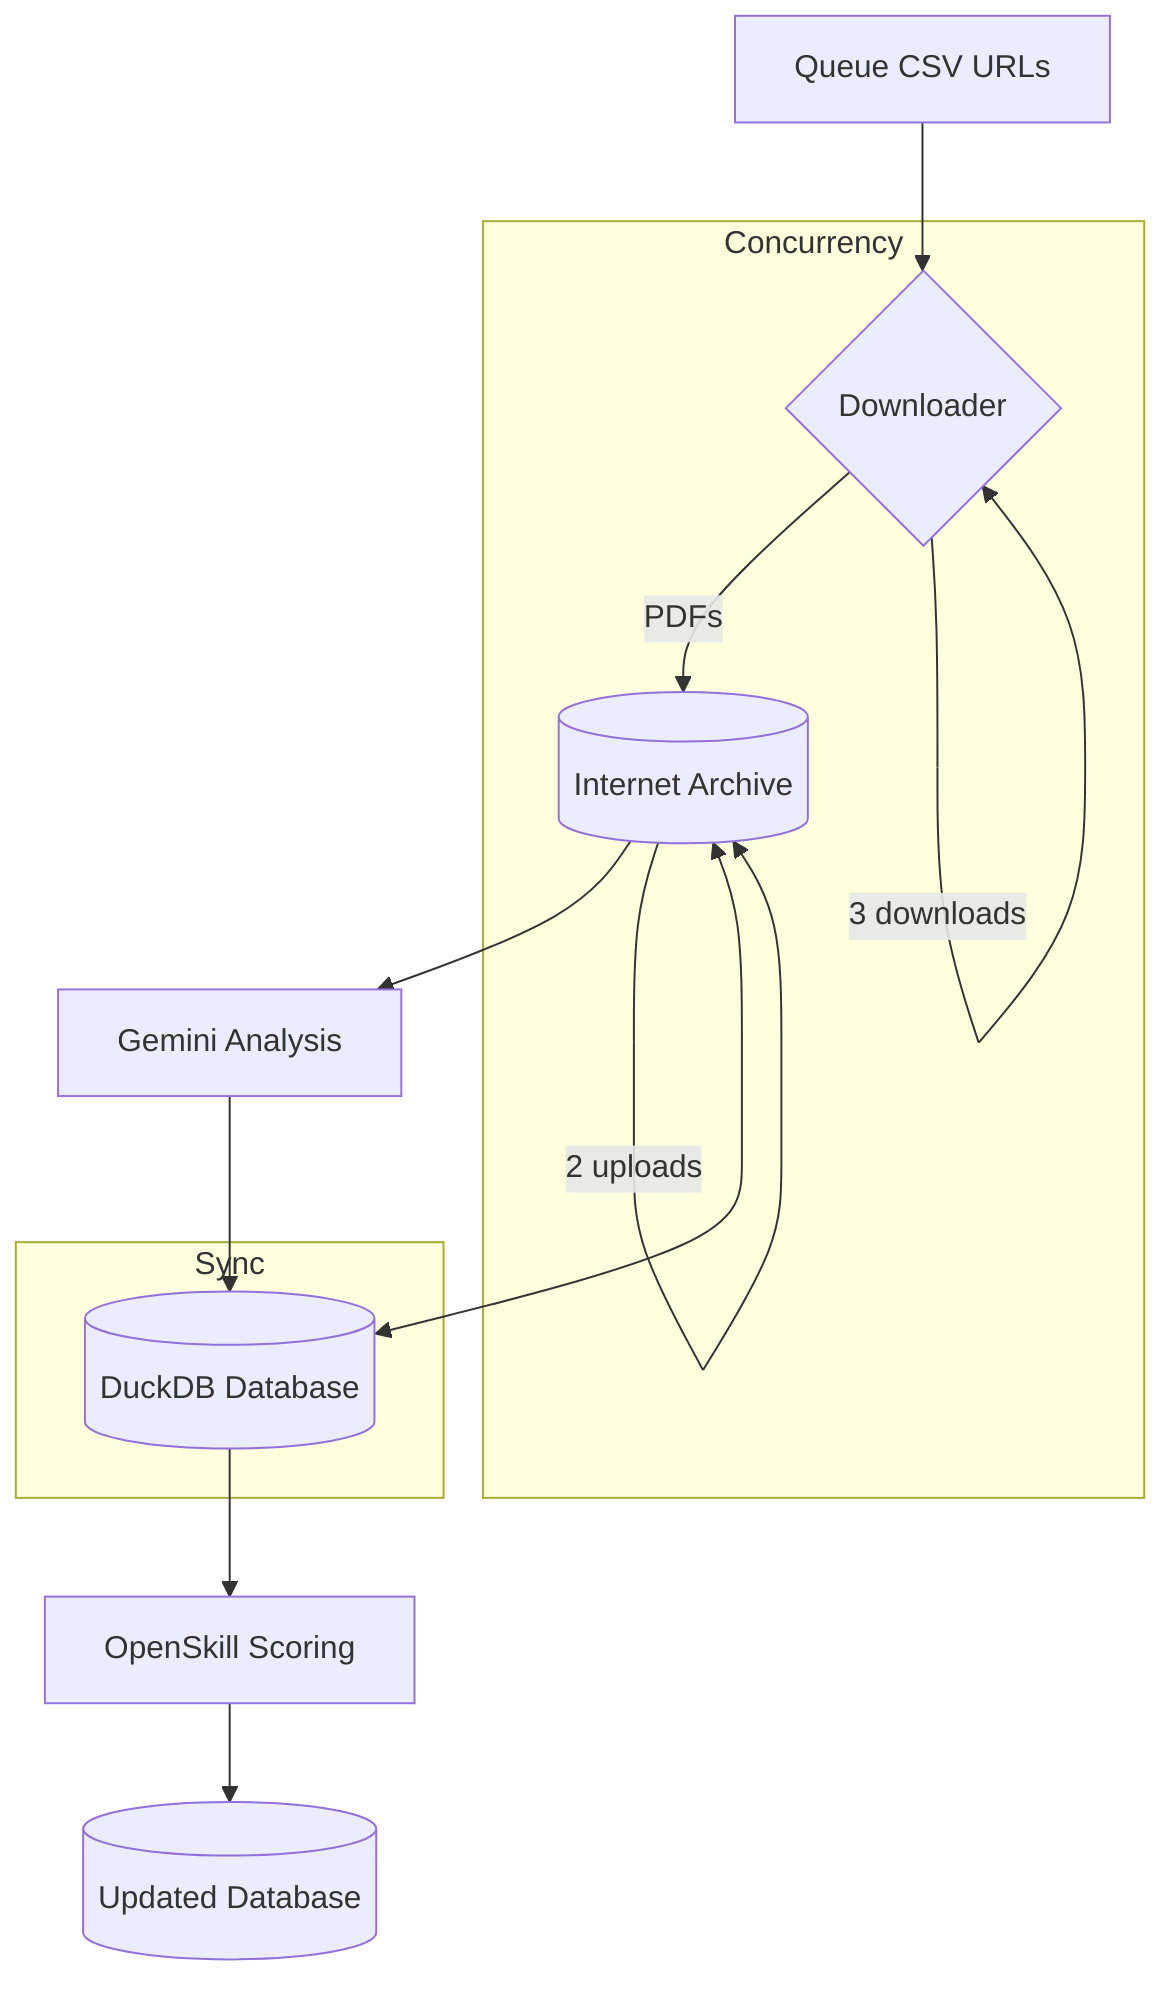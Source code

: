 graph TD
    A[Queue CSV URLs] --> B{Downloader}
    B -->|PDFs| C[(Internet Archive)]
    C --> D[Gemini Analysis]
    D --> E[(DuckDB Database)]
    E --> F[OpenSkill Scoring]
    F --> G[(Updated Database)]

    subgraph Concurrency
        B --3 downloads--> B
        C --2 uploads--> C
    end

    subgraph Sync
        E <--> C
    end